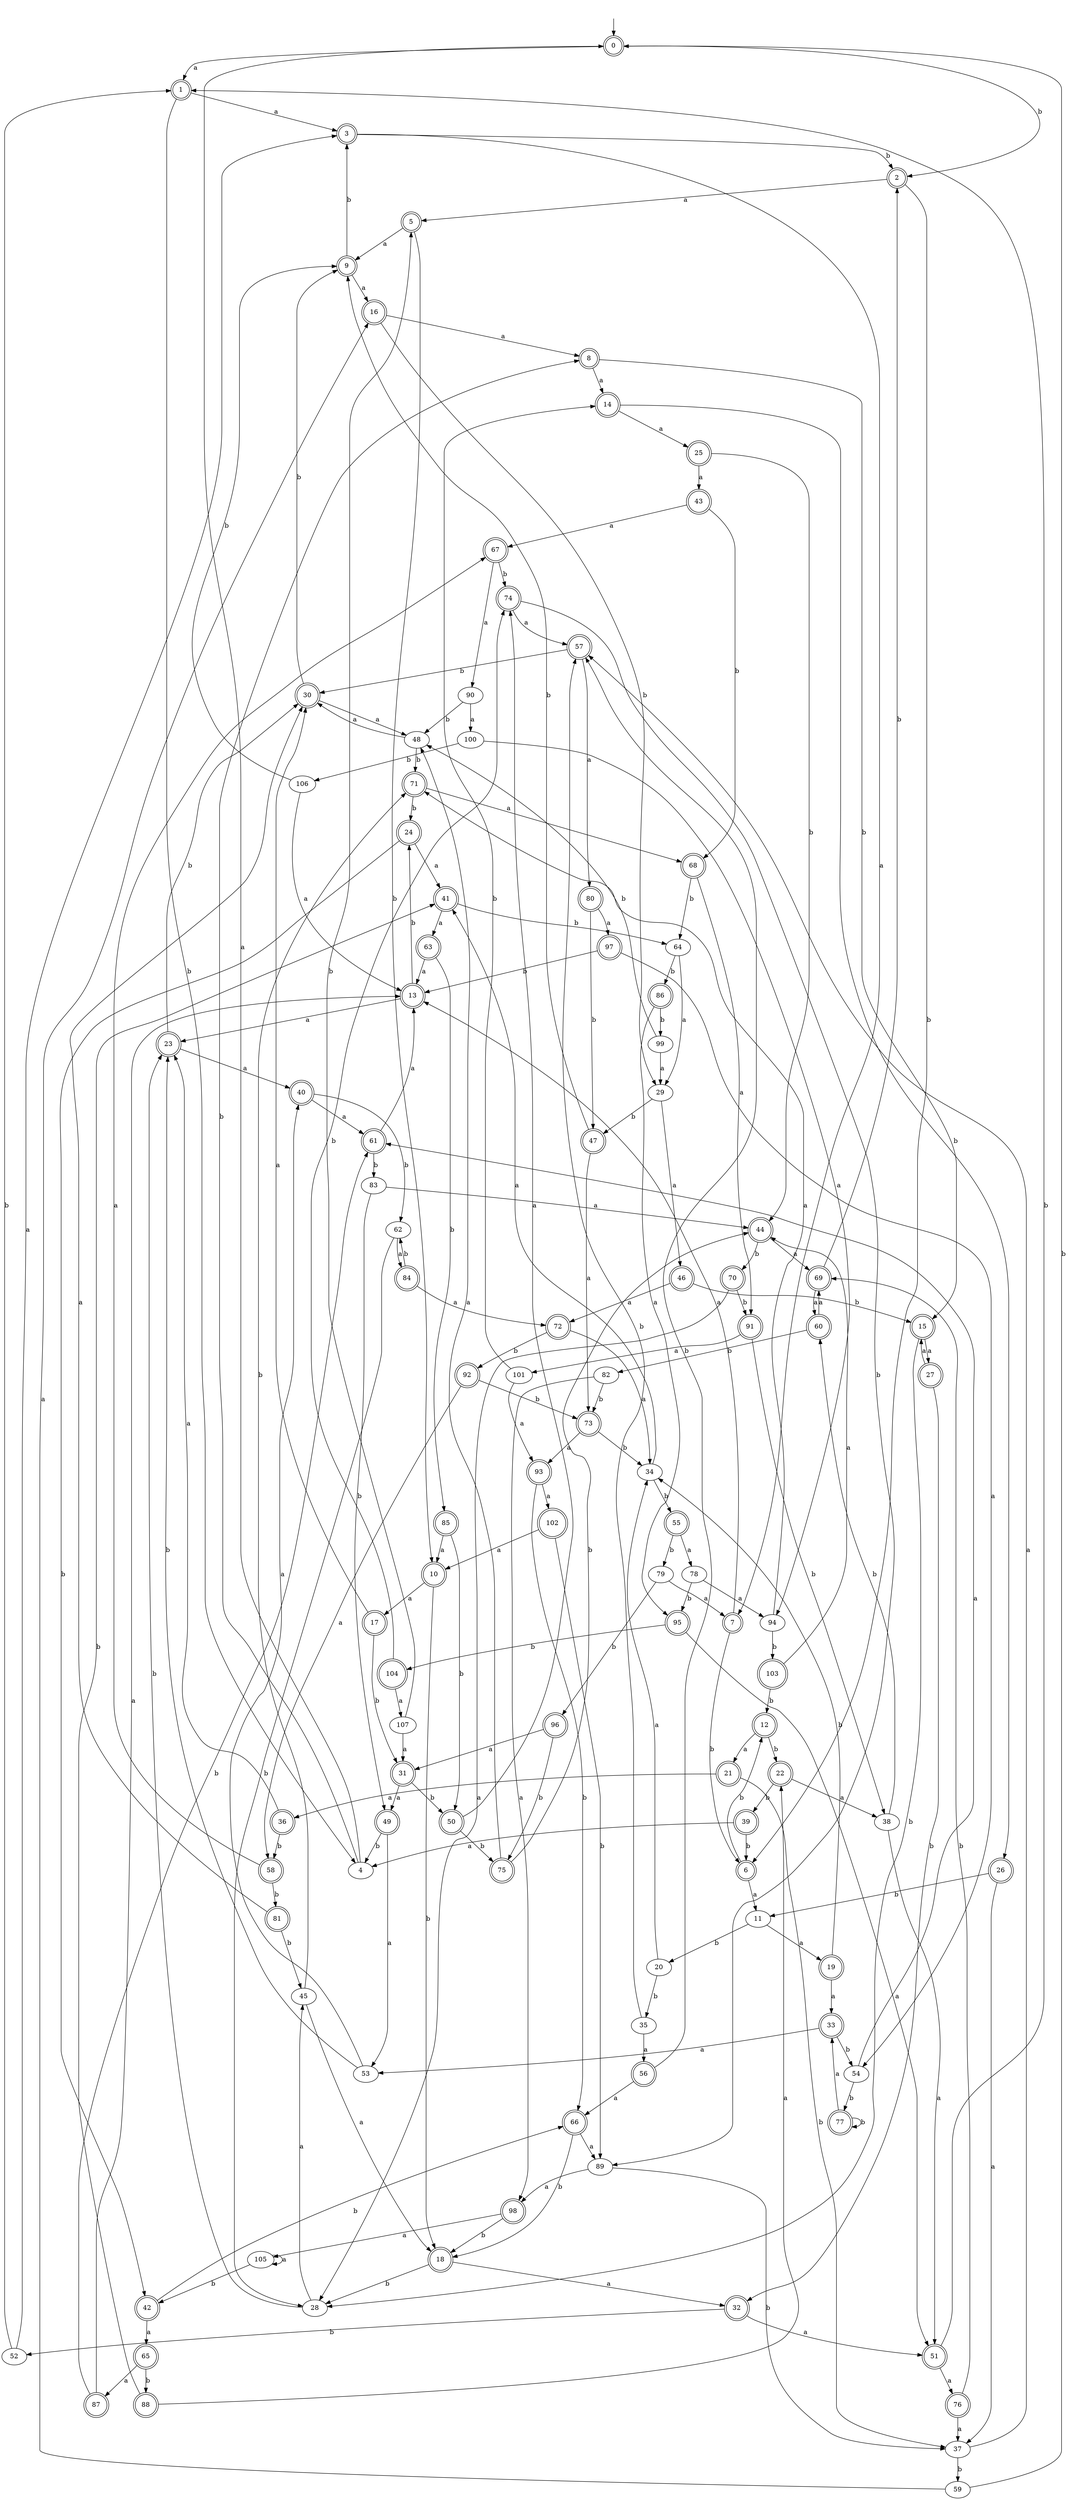 digraph RandomDFA {
  __start0 [label="", shape=none];
  __start0 -> 0 [label=""];
  0 [shape=circle] [shape=doublecircle]
  0 -> 1 [label="a"]
  0 -> 2 [label="b"]
  1 [shape=doublecircle]
  1 -> 3 [label="a"]
  1 -> 4 [label="b"]
  2 [shape=doublecircle]
  2 -> 5 [label="a"]
  2 -> 6 [label="b"]
  3 [shape=doublecircle]
  3 -> 7 [label="a"]
  3 -> 2 [label="b"]
  4
  4 -> 0 [label="a"]
  4 -> 8 [label="b"]
  5 [shape=doublecircle]
  5 -> 9 [label="a"]
  5 -> 10 [label="b"]
  6 [shape=doublecircle]
  6 -> 11 [label="a"]
  6 -> 12 [label="b"]
  7 [shape=doublecircle]
  7 -> 13 [label="a"]
  7 -> 6 [label="b"]
  8 [shape=doublecircle]
  8 -> 14 [label="a"]
  8 -> 15 [label="b"]
  9 [shape=doublecircle]
  9 -> 16 [label="a"]
  9 -> 3 [label="b"]
  10 [shape=doublecircle]
  10 -> 17 [label="a"]
  10 -> 18 [label="b"]
  11
  11 -> 19 [label="a"]
  11 -> 20 [label="b"]
  12 [shape=doublecircle]
  12 -> 21 [label="a"]
  12 -> 22 [label="b"]
  13 [shape=doublecircle]
  13 -> 23 [label="a"]
  13 -> 24 [label="b"]
  14 [shape=doublecircle]
  14 -> 25 [label="a"]
  14 -> 26 [label="b"]
  15 [shape=doublecircle]
  15 -> 27 [label="a"]
  15 -> 28 [label="b"]
  16 [shape=doublecircle]
  16 -> 8 [label="a"]
  16 -> 29 [label="b"]
  17 [shape=doublecircle]
  17 -> 30 [label="a"]
  17 -> 31 [label="b"]
  18 [shape=doublecircle]
  18 -> 32 [label="a"]
  18 -> 28 [label="b"]
  19 [shape=doublecircle]
  19 -> 33 [label="a"]
  19 -> 34 [label="b"]
  20
  20 -> 34 [label="a"]
  20 -> 35 [label="b"]
  21 [shape=doublecircle]
  21 -> 36 [label="a"]
  21 -> 37 [label="b"]
  22 [shape=doublecircle]
  22 -> 38 [label="a"]
  22 -> 39 [label="b"]
  23 [shape=doublecircle]
  23 -> 40 [label="a"]
  23 -> 30 [label="b"]
  24 [shape=doublecircle]
  24 -> 41 [label="a"]
  24 -> 42 [label="b"]
  25 [shape=doublecircle]
  25 -> 43 [label="a"]
  25 -> 44 [label="b"]
  26 [shape=doublecircle]
  26 -> 37 [label="a"]
  26 -> 11 [label="b"]
  27 [shape=doublecircle]
  27 -> 15 [label="a"]
  27 -> 32 [label="b"]
  28
  28 -> 45 [label="a"]
  28 -> 23 [label="b"]
  29
  29 -> 46 [label="a"]
  29 -> 47 [label="b"]
  30 [shape=doublecircle]
  30 -> 48 [label="a"]
  30 -> 9 [label="b"]
  31 [shape=doublecircle]
  31 -> 49 [label="a"]
  31 -> 50 [label="b"]
  32 [shape=doublecircle]
  32 -> 51 [label="a"]
  32 -> 52 [label="b"]
  33 [shape=doublecircle]
  33 -> 53 [label="a"]
  33 -> 54 [label="b"]
  34
  34 -> 41 [label="a"]
  34 -> 55 [label="b"]
  35
  35 -> 56 [label="a"]
  35 -> 57 [label="b"]
  36 [shape=doublecircle]
  36 -> 23 [label="a"]
  36 -> 58 [label="b"]
  37
  37 -> 57 [label="a"]
  37 -> 59 [label="b"]
  38
  38 -> 51 [label="a"]
  38 -> 60 [label="b"]
  39 [shape=doublecircle]
  39 -> 4 [label="a"]
  39 -> 6 [label="b"]
  40 [shape=doublecircle]
  40 -> 61 [label="a"]
  40 -> 62 [label="b"]
  41 [shape=doublecircle]
  41 -> 63 [label="a"]
  41 -> 64 [label="b"]
  42 [shape=doublecircle]
  42 -> 65 [label="a"]
  42 -> 66 [label="b"]
  43 [shape=doublecircle]
  43 -> 67 [label="a"]
  43 -> 68 [label="b"]
  44 [shape=doublecircle]
  44 -> 69 [label="a"]
  44 -> 70 [label="b"]
  45
  45 -> 18 [label="a"]
  45 -> 71 [label="b"]
  46 [shape=doublecircle]
  46 -> 72 [label="a"]
  46 -> 15 [label="b"]
  47 [shape=doublecircle]
  47 -> 73 [label="a"]
  47 -> 9 [label="b"]
  48
  48 -> 30 [label="a"]
  48 -> 71 [label="b"]
  49 [shape=doublecircle]
  49 -> 53 [label="a"]
  49 -> 4 [label="b"]
  50 [shape=doublecircle]
  50 -> 74 [label="a"]
  50 -> 75 [label="b"]
  51 [shape=doublecircle]
  51 -> 76 [label="a"]
  51 -> 1 [label="b"]
  52
  52 -> 3 [label="a"]
  52 -> 1 [label="b"]
  53
  53 -> 40 [label="a"]
  53 -> 23 [label="b"]
  54
  54 -> 61 [label="a"]
  54 -> 77 [label="b"]
  55 [shape=doublecircle]
  55 -> 78 [label="a"]
  55 -> 79 [label="b"]
  56 [shape=doublecircle]
  56 -> 66 [label="a"]
  56 -> 57 [label="b"]
  57 [shape=doublecircle]
  57 -> 80 [label="a"]
  57 -> 30 [label="b"]
  58 [shape=doublecircle]
  58 -> 67 [label="a"]
  58 -> 81 [label="b"]
  59
  59 -> 16 [label="a"]
  59 -> 0 [label="b"]
  60 [shape=doublecircle]
  60 -> 69 [label="a"]
  60 -> 82 [label="b"]
  61 [shape=doublecircle]
  61 -> 13 [label="a"]
  61 -> 83 [label="b"]
  62
  62 -> 84 [label="a"]
  62 -> 28 [label="b"]
  63 [shape=doublecircle]
  63 -> 13 [label="a"]
  63 -> 85 [label="b"]
  64
  64 -> 29 [label="a"]
  64 -> 86 [label="b"]
  65 [shape=doublecircle]
  65 -> 87 [label="a"]
  65 -> 88 [label="b"]
  66 [shape=doublecircle]
  66 -> 89 [label="a"]
  66 -> 18 [label="b"]
  67 [shape=doublecircle]
  67 -> 90 [label="a"]
  67 -> 74 [label="b"]
  68 [shape=doublecircle]
  68 -> 91 [label="a"]
  68 -> 64 [label="b"]
  69 [shape=doublecircle]
  69 -> 60 [label="a"]
  69 -> 2 [label="b"]
  70 [shape=doublecircle]
  70 -> 28 [label="a"]
  70 -> 91 [label="b"]
  71 [shape=doublecircle]
  71 -> 68 [label="a"]
  71 -> 24 [label="b"]
  72 [shape=doublecircle]
  72 -> 34 [label="a"]
  72 -> 92 [label="b"]
  73 [shape=doublecircle]
  73 -> 93 [label="a"]
  73 -> 34 [label="b"]
  74 [shape=doublecircle]
  74 -> 57 [label="a"]
  74 -> 89 [label="b"]
  75 [shape=doublecircle]
  75 -> 48 [label="a"]
  75 -> 44 [label="b"]
  76 [shape=doublecircle]
  76 -> 37 [label="a"]
  76 -> 69 [label="b"]
  77 [shape=doublecircle]
  77 -> 33 [label="a"]
  77 -> 77 [label="b"]
  78
  78 -> 94 [label="a"]
  78 -> 95 [label="b"]
  79
  79 -> 7 [label="a"]
  79 -> 96 [label="b"]
  80 [shape=doublecircle]
  80 -> 97 [label="a"]
  80 -> 47 [label="b"]
  81 [shape=doublecircle]
  81 -> 30 [label="a"]
  81 -> 45 [label="b"]
  82
  82 -> 98 [label="a"]
  82 -> 73 [label="b"]
  83
  83 -> 44 [label="a"]
  83 -> 49 [label="b"]
  84 [shape=doublecircle]
  84 -> 72 [label="a"]
  84 -> 62 [label="b"]
  85 [shape=doublecircle]
  85 -> 10 [label="a"]
  85 -> 50 [label="b"]
  86 [shape=doublecircle]
  86 -> 95 [label="a"]
  86 -> 99 [label="b"]
  87 [shape=doublecircle]
  87 -> 13 [label="a"]
  87 -> 61 [label="b"]
  88 [shape=doublecircle]
  88 -> 22 [label="a"]
  88 -> 41 [label="b"]
  89
  89 -> 98 [label="a"]
  89 -> 37 [label="b"]
  90
  90 -> 100 [label="a"]
  90 -> 48 [label="b"]
  91 [shape=doublecircle]
  91 -> 101 [label="a"]
  91 -> 38 [label="b"]
  92 [shape=doublecircle]
  92 -> 58 [label="a"]
  92 -> 73 [label="b"]
  93 [shape=doublecircle]
  93 -> 102 [label="a"]
  93 -> 66 [label="b"]
  94
  94 -> 71 [label="a"]
  94 -> 103 [label="b"]
  95 [shape=doublecircle]
  95 -> 51 [label="a"]
  95 -> 104 [label="b"]
  96 [shape=doublecircle]
  96 -> 31 [label="a"]
  96 -> 75 [label="b"]
  97 [shape=doublecircle]
  97 -> 54 [label="a"]
  97 -> 13 [label="b"]
  98 [shape=doublecircle]
  98 -> 105 [label="a"]
  98 -> 18 [label="b"]
  99
  99 -> 29 [label="a"]
  99 -> 48 [label="b"]
  100
  100 -> 94 [label="a"]
  100 -> 106 [label="b"]
  101
  101 -> 93 [label="a"]
  101 -> 14 [label="b"]
  102 [shape=doublecircle]
  102 -> 10 [label="a"]
  102 -> 89 [label="b"]
  103 [shape=doublecircle]
  103 -> 44 [label="a"]
  103 -> 12 [label="b"]
  104 [shape=doublecircle]
  104 -> 107 [label="a"]
  104 -> 74 [label="b"]
  105
  105 -> 105 [label="a"]
  105 -> 42 [label="b"]
  106
  106 -> 13 [label="a"]
  106 -> 9 [label="b"]
  107
  107 -> 31 [label="a"]
  107 -> 5 [label="b"]
}
